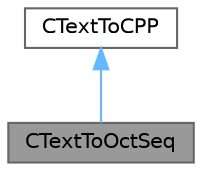 digraph "CTextToOctSeq"
{
 // LATEX_PDF_SIZE
  bgcolor="transparent";
  edge [fontname=Helvetica,fontsize=10,labelfontname=Helvetica,labelfontsize=10];
  node [fontname=Helvetica,fontsize=10,shape=box,height=0.2,width=0.4];
  Node1 [id="Node000001",label="CTextToOctSeq",height=0.2,width=0.4,color="gray40", fillcolor="grey60", style="filled", fontcolor="black",tooltip="A class that converts text to octal sequences."];
  Node2 -> Node1 [id="edge1_Node000001_Node000002",dir="back",color="steelblue1",style="solid",tooltip=" "];
  Node2 [id="Node000002",label="CTextToCPP",height=0.2,width=0.4,color="gray40", fillcolor="white", style="filled",URL="$class_c_text_to_c_p_p.html",tooltip="Base class for data management."];
}
